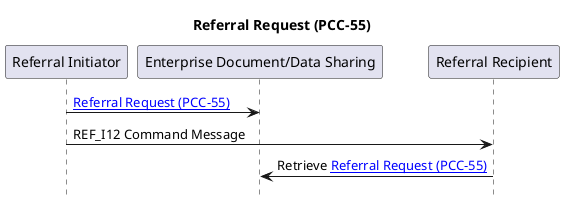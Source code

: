 @startuml


title "Referral Request (PCC-55)"

hide footbox

participant "Referral Initiator" as placer
participant "Enterprise Document/Data Sharing" as XDS
participant "Referral Recipient" as filler


placer -> XDS : [[I12.html Referral Request (PCC-55)]]
placer -> filler: REF_I12 Command Message
filler -> XDS: Retrieve [[I12.html Referral Request (PCC-55)]]

@enduml
